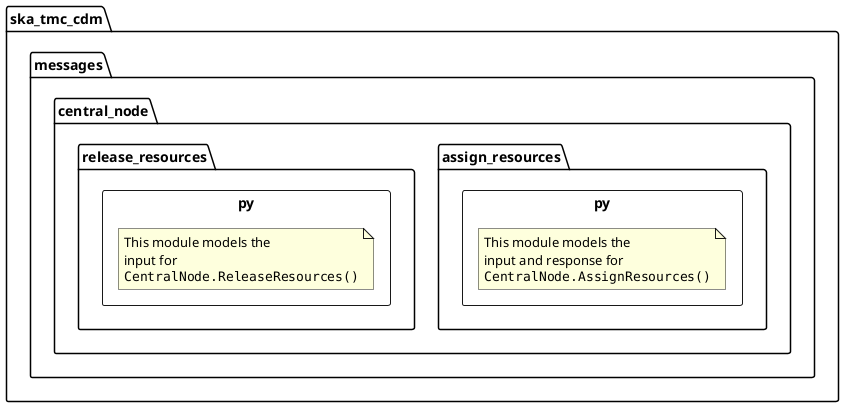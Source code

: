 @startuml
hide empty members

package ska_tmc_cdm.messages.central_node {
	package assign_resources.py <<Rectangle>> {
		note as N1
			This module models the
			input and response for
			""CentralNode.AssignResources()""
		end note
	}

	package release_resources.py <<Rectangle>> {
		note as N2
			This module models the
			input for
			""CentralNode.ReleaseResources()""
		end note
	}
}

@enduml